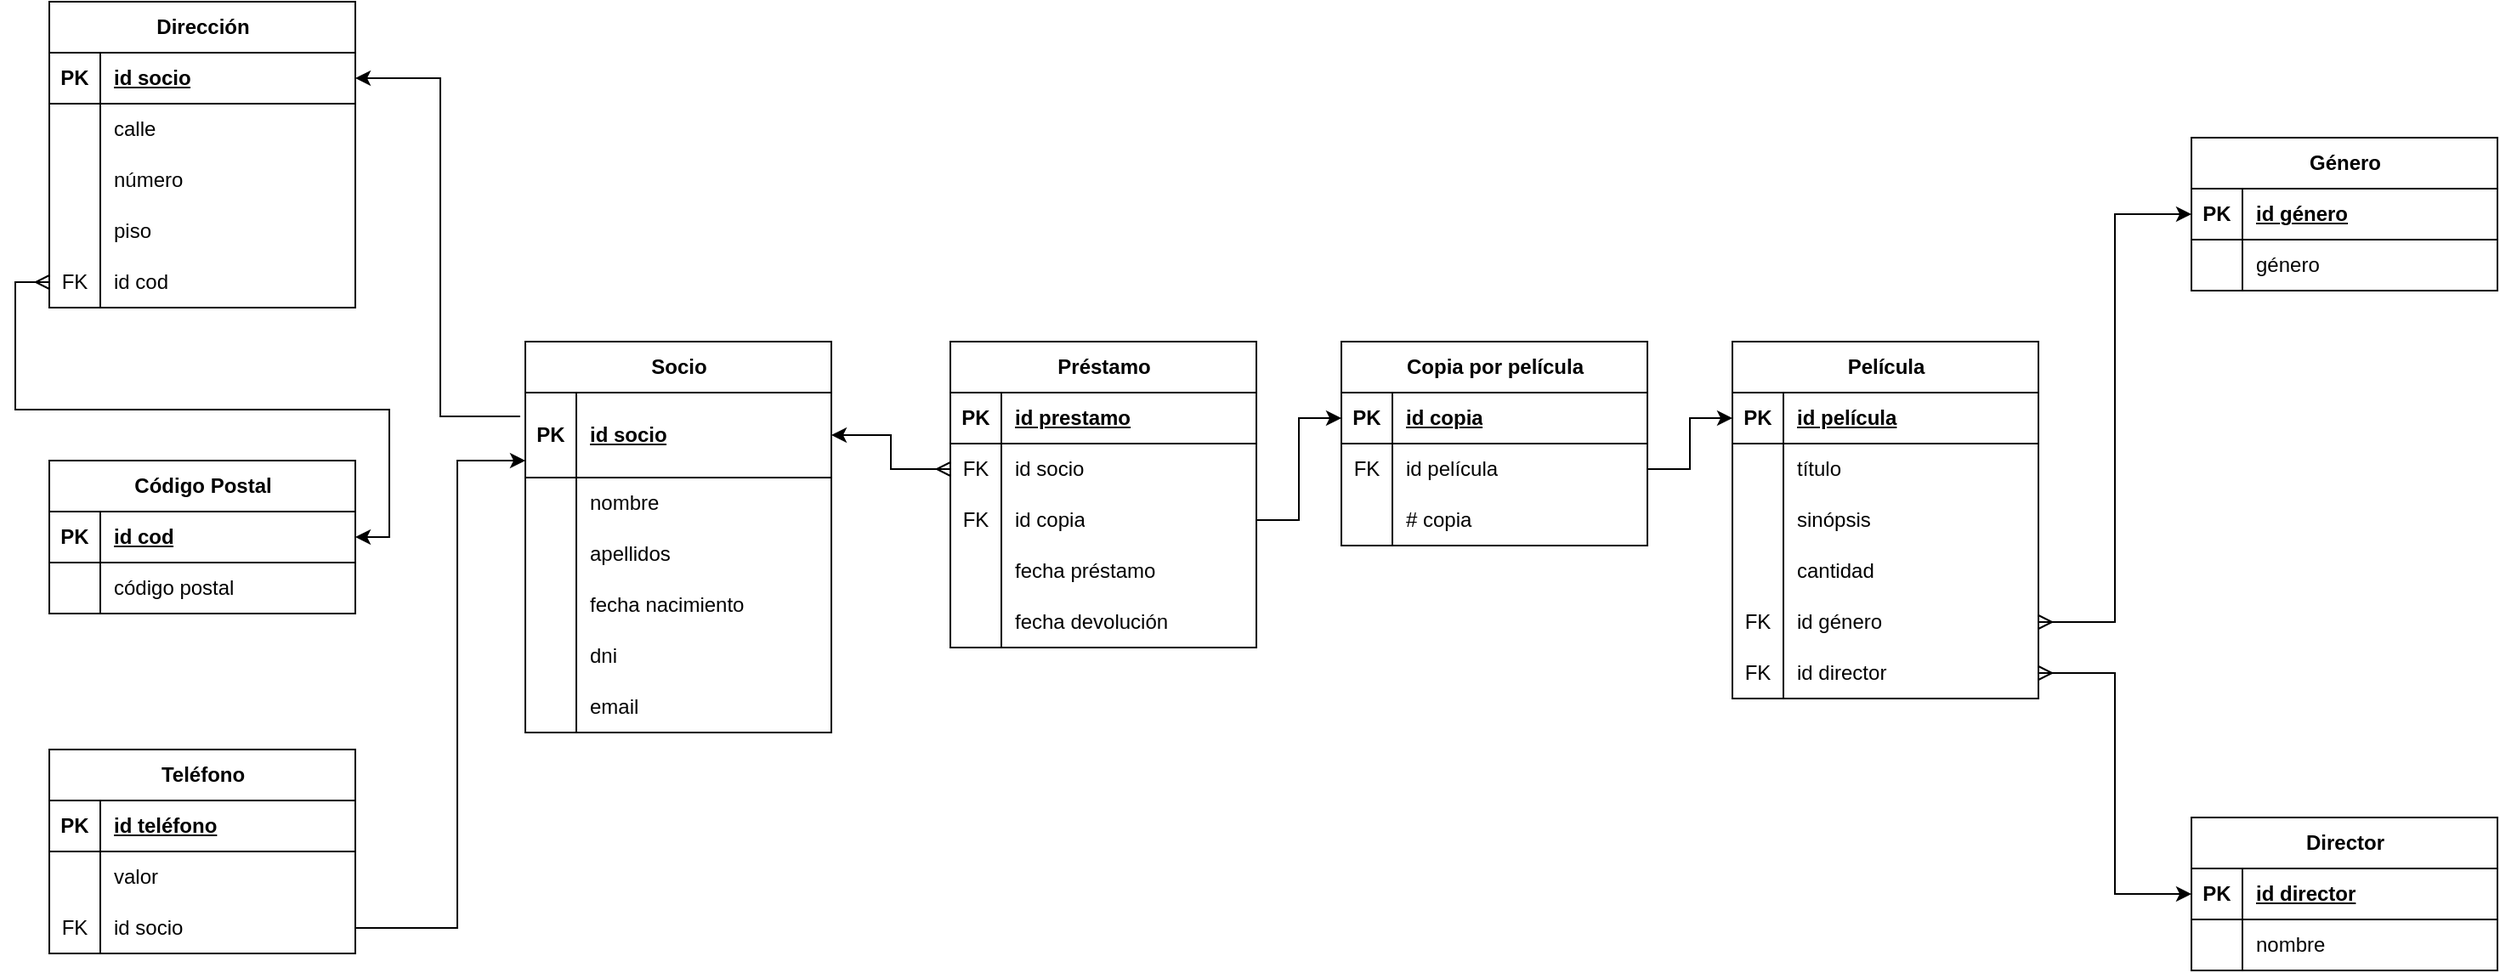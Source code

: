 <mxfile version="23.1.4" type="device">
  <diagram id="9Iu06_2xB6D2IyqNjuuq" name="Página-2">
    <mxGraphModel dx="2936" dy="633" grid="1" gridSize="10" guides="1" tooltips="1" connect="1" arrows="1" fold="1" page="1" pageScale="1" pageWidth="1169" pageHeight="827" math="0" shadow="0">
      <root>
        <mxCell id="0" />
        <mxCell id="1" parent="0" />
        <mxCell id="CZhiZzlU6aQzcJA0A2Jw-1" value="Socio" style="shape=table;startSize=30;container=1;collapsible=1;childLayout=tableLayout;fixedRows=1;rowLines=0;fontStyle=1;align=center;resizeLast=1;html=1;" vertex="1" parent="1">
          <mxGeometry y="280" width="180" height="230" as="geometry" />
        </mxCell>
        <mxCell id="CZhiZzlU6aQzcJA0A2Jw-2" value="" style="shape=tableRow;horizontal=0;startSize=0;swimlaneHead=0;swimlaneBody=0;fillColor=none;collapsible=0;dropTarget=0;points=[[0,0.5],[1,0.5]];portConstraint=eastwest;top=0;left=0;right=0;bottom=1;" vertex="1" parent="CZhiZzlU6aQzcJA0A2Jw-1">
          <mxGeometry y="30" width="180" height="50" as="geometry" />
        </mxCell>
        <mxCell id="CZhiZzlU6aQzcJA0A2Jw-3" value="PK" style="shape=partialRectangle;connectable=0;fillColor=none;top=0;left=0;bottom=0;right=0;fontStyle=1;overflow=hidden;whiteSpace=wrap;html=1;" vertex="1" parent="CZhiZzlU6aQzcJA0A2Jw-2">
          <mxGeometry width="30" height="50" as="geometry">
            <mxRectangle width="30" height="50" as="alternateBounds" />
          </mxGeometry>
        </mxCell>
        <mxCell id="CZhiZzlU6aQzcJA0A2Jw-4" value="&lt;div&gt;id socio&lt;/div&gt;" style="shape=partialRectangle;connectable=0;fillColor=none;top=0;left=0;bottom=0;right=0;align=left;spacingLeft=6;fontStyle=5;overflow=hidden;whiteSpace=wrap;html=1;" vertex="1" parent="CZhiZzlU6aQzcJA0A2Jw-2">
          <mxGeometry x="30" width="150" height="50" as="geometry">
            <mxRectangle width="150" height="50" as="alternateBounds" />
          </mxGeometry>
        </mxCell>
        <mxCell id="CZhiZzlU6aQzcJA0A2Jw-5" value="" style="shape=tableRow;horizontal=0;startSize=0;swimlaneHead=0;swimlaneBody=0;fillColor=none;collapsible=0;dropTarget=0;points=[[0,0.5],[1,0.5]];portConstraint=eastwest;top=0;left=0;right=0;bottom=0;" vertex="1" parent="CZhiZzlU6aQzcJA0A2Jw-1">
          <mxGeometry y="80" width="180" height="30" as="geometry" />
        </mxCell>
        <mxCell id="CZhiZzlU6aQzcJA0A2Jw-6" value="" style="shape=partialRectangle;connectable=0;fillColor=none;top=0;left=0;bottom=0;right=0;editable=1;overflow=hidden;whiteSpace=wrap;html=1;" vertex="1" parent="CZhiZzlU6aQzcJA0A2Jw-5">
          <mxGeometry width="30" height="30" as="geometry">
            <mxRectangle width="30" height="30" as="alternateBounds" />
          </mxGeometry>
        </mxCell>
        <mxCell id="CZhiZzlU6aQzcJA0A2Jw-7" value="&lt;div&gt;nombre&lt;/div&gt;" style="shape=partialRectangle;connectable=0;fillColor=none;top=0;left=0;bottom=0;right=0;align=left;spacingLeft=6;overflow=hidden;whiteSpace=wrap;html=1;" vertex="1" parent="CZhiZzlU6aQzcJA0A2Jw-5">
          <mxGeometry x="30" width="150" height="30" as="geometry">
            <mxRectangle width="150" height="30" as="alternateBounds" />
          </mxGeometry>
        </mxCell>
        <mxCell id="CZhiZzlU6aQzcJA0A2Jw-8" value="" style="shape=tableRow;horizontal=0;startSize=0;swimlaneHead=0;swimlaneBody=0;fillColor=none;collapsible=0;dropTarget=0;points=[[0,0.5],[1,0.5]];portConstraint=eastwest;top=0;left=0;right=0;bottom=0;" vertex="1" parent="CZhiZzlU6aQzcJA0A2Jw-1">
          <mxGeometry y="110" width="180" height="30" as="geometry" />
        </mxCell>
        <mxCell id="CZhiZzlU6aQzcJA0A2Jw-9" value="" style="shape=partialRectangle;connectable=0;fillColor=none;top=0;left=0;bottom=0;right=0;editable=1;overflow=hidden;whiteSpace=wrap;html=1;" vertex="1" parent="CZhiZzlU6aQzcJA0A2Jw-8">
          <mxGeometry width="30" height="30" as="geometry">
            <mxRectangle width="30" height="30" as="alternateBounds" />
          </mxGeometry>
        </mxCell>
        <mxCell id="CZhiZzlU6aQzcJA0A2Jw-10" value="apellidos" style="shape=partialRectangle;connectable=0;fillColor=none;top=0;left=0;bottom=0;right=0;align=left;spacingLeft=6;overflow=hidden;whiteSpace=wrap;html=1;" vertex="1" parent="CZhiZzlU6aQzcJA0A2Jw-8">
          <mxGeometry x="30" width="150" height="30" as="geometry">
            <mxRectangle width="150" height="30" as="alternateBounds" />
          </mxGeometry>
        </mxCell>
        <mxCell id="CZhiZzlU6aQzcJA0A2Jw-11" value="" style="shape=tableRow;horizontal=0;startSize=0;swimlaneHead=0;swimlaneBody=0;fillColor=none;collapsible=0;dropTarget=0;points=[[0,0.5],[1,0.5]];portConstraint=eastwest;top=0;left=0;right=0;bottom=0;" vertex="1" parent="CZhiZzlU6aQzcJA0A2Jw-1">
          <mxGeometry y="140" width="180" height="30" as="geometry" />
        </mxCell>
        <mxCell id="CZhiZzlU6aQzcJA0A2Jw-12" value="" style="shape=partialRectangle;connectable=0;fillColor=none;top=0;left=0;bottom=0;right=0;editable=1;overflow=hidden;whiteSpace=wrap;html=1;" vertex="1" parent="CZhiZzlU6aQzcJA0A2Jw-11">
          <mxGeometry width="30" height="30" as="geometry">
            <mxRectangle width="30" height="30" as="alternateBounds" />
          </mxGeometry>
        </mxCell>
        <mxCell id="CZhiZzlU6aQzcJA0A2Jw-13" value="fecha nacimiento" style="shape=partialRectangle;connectable=0;fillColor=none;top=0;left=0;bottom=0;right=0;align=left;spacingLeft=6;overflow=hidden;whiteSpace=wrap;html=1;" vertex="1" parent="CZhiZzlU6aQzcJA0A2Jw-11">
          <mxGeometry x="30" width="150" height="30" as="geometry">
            <mxRectangle width="150" height="30" as="alternateBounds" />
          </mxGeometry>
        </mxCell>
        <mxCell id="CZhiZzlU6aQzcJA0A2Jw-17" value="" style="shape=tableRow;horizontal=0;startSize=0;swimlaneHead=0;swimlaneBody=0;fillColor=none;collapsible=0;dropTarget=0;points=[[0,0.5],[1,0.5]];portConstraint=eastwest;top=0;left=0;right=0;bottom=0;" vertex="1" parent="CZhiZzlU6aQzcJA0A2Jw-1">
          <mxGeometry y="170" width="180" height="30" as="geometry" />
        </mxCell>
        <mxCell id="CZhiZzlU6aQzcJA0A2Jw-18" value="" style="shape=partialRectangle;connectable=0;fillColor=none;top=0;left=0;bottom=0;right=0;editable=1;overflow=hidden;whiteSpace=wrap;html=1;" vertex="1" parent="CZhiZzlU6aQzcJA0A2Jw-17">
          <mxGeometry width="30" height="30" as="geometry">
            <mxRectangle width="30" height="30" as="alternateBounds" />
          </mxGeometry>
        </mxCell>
        <mxCell id="CZhiZzlU6aQzcJA0A2Jw-19" value="dni" style="shape=partialRectangle;connectable=0;fillColor=none;top=0;left=0;bottom=0;right=0;align=left;spacingLeft=6;overflow=hidden;whiteSpace=wrap;html=1;" vertex="1" parent="CZhiZzlU6aQzcJA0A2Jw-17">
          <mxGeometry x="30" width="150" height="30" as="geometry">
            <mxRectangle width="150" height="30" as="alternateBounds" />
          </mxGeometry>
        </mxCell>
        <mxCell id="CZhiZzlU6aQzcJA0A2Jw-103" style="edgeStyle=orthogonalEdgeStyle;rounded=0;orthogonalLoop=1;jettySize=auto;html=1;exitX=1;exitY=0.5;exitDx=0;exitDy=0;" edge="1" parent="CZhiZzlU6aQzcJA0A2Jw-1" source="CZhiZzlU6aQzcJA0A2Jw-2" target="CZhiZzlU6aQzcJA0A2Jw-2">
          <mxGeometry relative="1" as="geometry" />
        </mxCell>
        <mxCell id="CZhiZzlU6aQzcJA0A2Jw-254" value="" style="shape=tableRow;horizontal=0;startSize=0;swimlaneHead=0;swimlaneBody=0;fillColor=none;collapsible=0;dropTarget=0;points=[[0,0.5],[1,0.5]];portConstraint=eastwest;top=0;left=0;right=0;bottom=0;" vertex="1" parent="CZhiZzlU6aQzcJA0A2Jw-1">
          <mxGeometry y="200" width="180" height="30" as="geometry" />
        </mxCell>
        <mxCell id="CZhiZzlU6aQzcJA0A2Jw-255" value="" style="shape=partialRectangle;connectable=0;fillColor=none;top=0;left=0;bottom=0;right=0;editable=1;overflow=hidden;whiteSpace=wrap;html=1;" vertex="1" parent="CZhiZzlU6aQzcJA0A2Jw-254">
          <mxGeometry width="30" height="30" as="geometry">
            <mxRectangle width="30" height="30" as="alternateBounds" />
          </mxGeometry>
        </mxCell>
        <mxCell id="CZhiZzlU6aQzcJA0A2Jw-256" value="email" style="shape=partialRectangle;connectable=0;fillColor=none;top=0;left=0;bottom=0;right=0;align=left;spacingLeft=6;overflow=hidden;whiteSpace=wrap;html=1;" vertex="1" parent="CZhiZzlU6aQzcJA0A2Jw-254">
          <mxGeometry x="30" width="150" height="30" as="geometry">
            <mxRectangle width="150" height="30" as="alternateBounds" />
          </mxGeometry>
        </mxCell>
        <mxCell id="CZhiZzlU6aQzcJA0A2Jw-23" value="Dirección" style="shape=table;startSize=30;container=1;collapsible=1;childLayout=tableLayout;fixedRows=1;rowLines=0;fontStyle=1;align=center;resizeLast=1;html=1;" vertex="1" parent="1">
          <mxGeometry x="-280" y="80" width="180" height="180" as="geometry" />
        </mxCell>
        <mxCell id="CZhiZzlU6aQzcJA0A2Jw-24" value="" style="shape=tableRow;horizontal=0;startSize=0;swimlaneHead=0;swimlaneBody=0;fillColor=none;collapsible=0;dropTarget=0;points=[[0,0.5],[1,0.5]];portConstraint=eastwest;top=0;left=0;right=0;bottom=1;" vertex="1" parent="CZhiZzlU6aQzcJA0A2Jw-23">
          <mxGeometry y="30" width="180" height="30" as="geometry" />
        </mxCell>
        <mxCell id="CZhiZzlU6aQzcJA0A2Jw-25" value="PK" style="shape=partialRectangle;connectable=0;fillColor=none;top=0;left=0;bottom=0;right=0;fontStyle=1;overflow=hidden;whiteSpace=wrap;html=1;" vertex="1" parent="CZhiZzlU6aQzcJA0A2Jw-24">
          <mxGeometry width="30" height="30" as="geometry">
            <mxRectangle width="30" height="30" as="alternateBounds" />
          </mxGeometry>
        </mxCell>
        <mxCell id="CZhiZzlU6aQzcJA0A2Jw-26" value="id socio" style="shape=partialRectangle;connectable=0;fillColor=none;top=0;left=0;bottom=0;right=0;align=left;spacingLeft=6;fontStyle=5;overflow=hidden;whiteSpace=wrap;html=1;" vertex="1" parent="CZhiZzlU6aQzcJA0A2Jw-24">
          <mxGeometry x="30" width="150" height="30" as="geometry">
            <mxRectangle width="150" height="30" as="alternateBounds" />
          </mxGeometry>
        </mxCell>
        <mxCell id="CZhiZzlU6aQzcJA0A2Jw-30" value="" style="shape=tableRow;horizontal=0;startSize=0;swimlaneHead=0;swimlaneBody=0;fillColor=none;collapsible=0;dropTarget=0;points=[[0,0.5],[1,0.5]];portConstraint=eastwest;top=0;left=0;right=0;bottom=0;" vertex="1" parent="CZhiZzlU6aQzcJA0A2Jw-23">
          <mxGeometry y="60" width="180" height="30" as="geometry" />
        </mxCell>
        <mxCell id="CZhiZzlU6aQzcJA0A2Jw-31" value="" style="shape=partialRectangle;connectable=0;fillColor=none;top=0;left=0;bottom=0;right=0;editable=1;overflow=hidden;whiteSpace=wrap;html=1;" vertex="1" parent="CZhiZzlU6aQzcJA0A2Jw-30">
          <mxGeometry width="30" height="30" as="geometry">
            <mxRectangle width="30" height="30" as="alternateBounds" />
          </mxGeometry>
        </mxCell>
        <mxCell id="CZhiZzlU6aQzcJA0A2Jw-32" value="calle" style="shape=partialRectangle;connectable=0;fillColor=none;top=0;left=0;bottom=0;right=0;align=left;spacingLeft=6;overflow=hidden;whiteSpace=wrap;html=1;" vertex="1" parent="CZhiZzlU6aQzcJA0A2Jw-30">
          <mxGeometry x="30" width="150" height="30" as="geometry">
            <mxRectangle width="150" height="30" as="alternateBounds" />
          </mxGeometry>
        </mxCell>
        <mxCell id="CZhiZzlU6aQzcJA0A2Jw-33" value="" style="shape=tableRow;horizontal=0;startSize=0;swimlaneHead=0;swimlaneBody=0;fillColor=none;collapsible=0;dropTarget=0;points=[[0,0.5],[1,0.5]];portConstraint=eastwest;top=0;left=0;right=0;bottom=0;" vertex="1" parent="CZhiZzlU6aQzcJA0A2Jw-23">
          <mxGeometry y="90" width="180" height="30" as="geometry" />
        </mxCell>
        <mxCell id="CZhiZzlU6aQzcJA0A2Jw-34" value="" style="shape=partialRectangle;connectable=0;fillColor=none;top=0;left=0;bottom=0;right=0;editable=1;overflow=hidden;whiteSpace=wrap;html=1;" vertex="1" parent="CZhiZzlU6aQzcJA0A2Jw-33">
          <mxGeometry width="30" height="30" as="geometry">
            <mxRectangle width="30" height="30" as="alternateBounds" />
          </mxGeometry>
        </mxCell>
        <mxCell id="CZhiZzlU6aQzcJA0A2Jw-35" value="número" style="shape=partialRectangle;connectable=0;fillColor=none;top=0;left=0;bottom=0;right=0;align=left;spacingLeft=6;overflow=hidden;whiteSpace=wrap;html=1;" vertex="1" parent="CZhiZzlU6aQzcJA0A2Jw-33">
          <mxGeometry x="30" width="150" height="30" as="geometry">
            <mxRectangle width="150" height="30" as="alternateBounds" />
          </mxGeometry>
        </mxCell>
        <mxCell id="CZhiZzlU6aQzcJA0A2Jw-49" value="" style="shape=tableRow;horizontal=0;startSize=0;swimlaneHead=0;swimlaneBody=0;fillColor=none;collapsible=0;dropTarget=0;points=[[0,0.5],[1,0.5]];portConstraint=eastwest;top=0;left=0;right=0;bottom=0;" vertex="1" parent="CZhiZzlU6aQzcJA0A2Jw-23">
          <mxGeometry y="120" width="180" height="30" as="geometry" />
        </mxCell>
        <mxCell id="CZhiZzlU6aQzcJA0A2Jw-50" value="" style="shape=partialRectangle;connectable=0;fillColor=none;top=0;left=0;bottom=0;right=0;editable=1;overflow=hidden;whiteSpace=wrap;html=1;" vertex="1" parent="CZhiZzlU6aQzcJA0A2Jw-49">
          <mxGeometry width="30" height="30" as="geometry">
            <mxRectangle width="30" height="30" as="alternateBounds" />
          </mxGeometry>
        </mxCell>
        <mxCell id="CZhiZzlU6aQzcJA0A2Jw-51" value="piso" style="shape=partialRectangle;connectable=0;fillColor=none;top=0;left=0;bottom=0;right=0;align=left;spacingLeft=6;overflow=hidden;whiteSpace=wrap;html=1;" vertex="1" parent="CZhiZzlU6aQzcJA0A2Jw-49">
          <mxGeometry x="30" width="150" height="30" as="geometry">
            <mxRectangle width="150" height="30" as="alternateBounds" />
          </mxGeometry>
        </mxCell>
        <mxCell id="CZhiZzlU6aQzcJA0A2Jw-204" value="" style="shape=tableRow;horizontal=0;startSize=0;swimlaneHead=0;swimlaneBody=0;fillColor=none;collapsible=0;dropTarget=0;points=[[0,0.5],[1,0.5]];portConstraint=eastwest;top=0;left=0;right=0;bottom=0;" vertex="1" parent="CZhiZzlU6aQzcJA0A2Jw-23">
          <mxGeometry y="150" width="180" height="30" as="geometry" />
        </mxCell>
        <mxCell id="CZhiZzlU6aQzcJA0A2Jw-205" value="FK" style="shape=partialRectangle;connectable=0;fillColor=none;top=0;left=0;bottom=0;right=0;editable=1;overflow=hidden;whiteSpace=wrap;html=1;" vertex="1" parent="CZhiZzlU6aQzcJA0A2Jw-204">
          <mxGeometry width="30" height="30" as="geometry">
            <mxRectangle width="30" height="30" as="alternateBounds" />
          </mxGeometry>
        </mxCell>
        <mxCell id="CZhiZzlU6aQzcJA0A2Jw-206" value="id cod" style="shape=partialRectangle;connectable=0;fillColor=none;top=0;left=0;bottom=0;right=0;align=left;spacingLeft=6;overflow=hidden;whiteSpace=wrap;html=1;" vertex="1" parent="CZhiZzlU6aQzcJA0A2Jw-204">
          <mxGeometry x="30" width="150" height="30" as="geometry">
            <mxRectangle width="150" height="30" as="alternateBounds" />
          </mxGeometry>
        </mxCell>
        <mxCell id="CZhiZzlU6aQzcJA0A2Jw-52" value="Copia por película" style="shape=table;startSize=30;container=1;collapsible=1;childLayout=tableLayout;fixedRows=1;rowLines=0;fontStyle=1;align=center;resizeLast=1;html=1;" vertex="1" parent="1">
          <mxGeometry x="480" y="280" width="180" height="120" as="geometry" />
        </mxCell>
        <mxCell id="CZhiZzlU6aQzcJA0A2Jw-53" value="" style="shape=tableRow;horizontal=0;startSize=0;swimlaneHead=0;swimlaneBody=0;fillColor=none;collapsible=0;dropTarget=0;points=[[0,0.5],[1,0.5]];portConstraint=eastwest;top=0;left=0;right=0;bottom=1;" vertex="1" parent="CZhiZzlU6aQzcJA0A2Jw-52">
          <mxGeometry y="30" width="180" height="30" as="geometry" />
        </mxCell>
        <mxCell id="CZhiZzlU6aQzcJA0A2Jw-54" value="PK" style="shape=partialRectangle;connectable=0;fillColor=none;top=0;left=0;bottom=0;right=0;fontStyle=1;overflow=hidden;whiteSpace=wrap;html=1;" vertex="1" parent="CZhiZzlU6aQzcJA0A2Jw-53">
          <mxGeometry width="30" height="30" as="geometry">
            <mxRectangle width="30" height="30" as="alternateBounds" />
          </mxGeometry>
        </mxCell>
        <mxCell id="CZhiZzlU6aQzcJA0A2Jw-55" value="id copia" style="shape=partialRectangle;connectable=0;fillColor=none;top=0;left=0;bottom=0;right=0;align=left;spacingLeft=6;fontStyle=5;overflow=hidden;whiteSpace=wrap;html=1;" vertex="1" parent="CZhiZzlU6aQzcJA0A2Jw-53">
          <mxGeometry x="30" width="150" height="30" as="geometry">
            <mxRectangle width="150" height="30" as="alternateBounds" />
          </mxGeometry>
        </mxCell>
        <mxCell id="CZhiZzlU6aQzcJA0A2Jw-56" value="" style="shape=tableRow;horizontal=0;startSize=0;swimlaneHead=0;swimlaneBody=0;fillColor=none;collapsible=0;dropTarget=0;points=[[0,0.5],[1,0.5]];portConstraint=eastwest;top=0;left=0;right=0;bottom=0;" vertex="1" parent="CZhiZzlU6aQzcJA0A2Jw-52">
          <mxGeometry y="60" width="180" height="30" as="geometry" />
        </mxCell>
        <mxCell id="CZhiZzlU6aQzcJA0A2Jw-57" value="FK" style="shape=partialRectangle;connectable=0;fillColor=none;top=0;left=0;bottom=0;right=0;editable=1;overflow=hidden;whiteSpace=wrap;html=1;" vertex="1" parent="CZhiZzlU6aQzcJA0A2Jw-56">
          <mxGeometry width="30" height="30" as="geometry">
            <mxRectangle width="30" height="30" as="alternateBounds" />
          </mxGeometry>
        </mxCell>
        <mxCell id="CZhiZzlU6aQzcJA0A2Jw-58" value="id película" style="shape=partialRectangle;connectable=0;fillColor=none;top=0;left=0;bottom=0;right=0;align=left;spacingLeft=6;overflow=hidden;whiteSpace=wrap;html=1;" vertex="1" parent="CZhiZzlU6aQzcJA0A2Jw-56">
          <mxGeometry x="30" width="150" height="30" as="geometry">
            <mxRectangle width="150" height="30" as="alternateBounds" />
          </mxGeometry>
        </mxCell>
        <mxCell id="CZhiZzlU6aQzcJA0A2Jw-172" value="" style="shape=tableRow;horizontal=0;startSize=0;swimlaneHead=0;swimlaneBody=0;fillColor=none;collapsible=0;dropTarget=0;points=[[0,0.5],[1,0.5]];portConstraint=eastwest;top=0;left=0;right=0;bottom=0;" vertex="1" parent="CZhiZzlU6aQzcJA0A2Jw-52">
          <mxGeometry y="90" width="180" height="30" as="geometry" />
        </mxCell>
        <mxCell id="CZhiZzlU6aQzcJA0A2Jw-173" value="" style="shape=partialRectangle;connectable=0;fillColor=none;top=0;left=0;bottom=0;right=0;editable=1;overflow=hidden;whiteSpace=wrap;html=1;" vertex="1" parent="CZhiZzlU6aQzcJA0A2Jw-172">
          <mxGeometry width="30" height="30" as="geometry">
            <mxRectangle width="30" height="30" as="alternateBounds" />
          </mxGeometry>
        </mxCell>
        <mxCell id="CZhiZzlU6aQzcJA0A2Jw-174" value="# copia" style="shape=partialRectangle;connectable=0;fillColor=none;top=0;left=0;bottom=0;right=0;align=left;spacingLeft=6;overflow=hidden;whiteSpace=wrap;html=1;" vertex="1" parent="CZhiZzlU6aQzcJA0A2Jw-172">
          <mxGeometry x="30" width="150" height="30" as="geometry">
            <mxRectangle width="150" height="30" as="alternateBounds" />
          </mxGeometry>
        </mxCell>
        <mxCell id="CZhiZzlU6aQzcJA0A2Jw-87" value="Préstamo" style="shape=table;startSize=30;container=1;collapsible=1;childLayout=tableLayout;fixedRows=1;rowLines=0;fontStyle=1;align=center;resizeLast=1;html=1;" vertex="1" parent="1">
          <mxGeometry x="250" y="280" width="180" height="180" as="geometry" />
        </mxCell>
        <mxCell id="CZhiZzlU6aQzcJA0A2Jw-88" value="" style="shape=tableRow;horizontal=0;startSize=0;swimlaneHead=0;swimlaneBody=0;fillColor=none;collapsible=0;dropTarget=0;points=[[0,0.5],[1,0.5]];portConstraint=eastwest;top=0;left=0;right=0;bottom=1;" vertex="1" parent="CZhiZzlU6aQzcJA0A2Jw-87">
          <mxGeometry y="30" width="180" height="30" as="geometry" />
        </mxCell>
        <mxCell id="CZhiZzlU6aQzcJA0A2Jw-89" value="PK" style="shape=partialRectangle;connectable=0;fillColor=none;top=0;left=0;bottom=0;right=0;fontStyle=1;overflow=hidden;whiteSpace=wrap;html=1;" vertex="1" parent="CZhiZzlU6aQzcJA0A2Jw-88">
          <mxGeometry width="30" height="30" as="geometry">
            <mxRectangle width="30" height="30" as="alternateBounds" />
          </mxGeometry>
        </mxCell>
        <mxCell id="CZhiZzlU6aQzcJA0A2Jw-90" value="id prestamo" style="shape=partialRectangle;connectable=0;fillColor=none;top=0;left=0;bottom=0;right=0;align=left;spacingLeft=6;fontStyle=5;overflow=hidden;whiteSpace=wrap;html=1;" vertex="1" parent="CZhiZzlU6aQzcJA0A2Jw-88">
          <mxGeometry x="30" width="150" height="30" as="geometry">
            <mxRectangle width="150" height="30" as="alternateBounds" />
          </mxGeometry>
        </mxCell>
        <mxCell id="CZhiZzlU6aQzcJA0A2Jw-91" value="" style="shape=tableRow;horizontal=0;startSize=0;swimlaneHead=0;swimlaneBody=0;fillColor=none;collapsible=0;dropTarget=0;points=[[0,0.5],[1,0.5]];portConstraint=eastwest;top=0;left=0;right=0;bottom=0;" vertex="1" parent="CZhiZzlU6aQzcJA0A2Jw-87">
          <mxGeometry y="60" width="180" height="30" as="geometry" />
        </mxCell>
        <mxCell id="CZhiZzlU6aQzcJA0A2Jw-92" value="FK" style="shape=partialRectangle;connectable=0;fillColor=none;top=0;left=0;bottom=0;right=0;editable=1;overflow=hidden;whiteSpace=wrap;html=1;" vertex="1" parent="CZhiZzlU6aQzcJA0A2Jw-91">
          <mxGeometry width="30" height="30" as="geometry">
            <mxRectangle width="30" height="30" as="alternateBounds" />
          </mxGeometry>
        </mxCell>
        <mxCell id="CZhiZzlU6aQzcJA0A2Jw-93" value="id socio" style="shape=partialRectangle;connectable=0;fillColor=none;top=0;left=0;bottom=0;right=0;align=left;spacingLeft=6;overflow=hidden;whiteSpace=wrap;html=1;" vertex="1" parent="CZhiZzlU6aQzcJA0A2Jw-91">
          <mxGeometry x="30" width="150" height="30" as="geometry">
            <mxRectangle width="150" height="30" as="alternateBounds" />
          </mxGeometry>
        </mxCell>
        <mxCell id="CZhiZzlU6aQzcJA0A2Jw-94" value="" style="shape=tableRow;horizontal=0;startSize=0;swimlaneHead=0;swimlaneBody=0;fillColor=none;collapsible=0;dropTarget=0;points=[[0,0.5],[1,0.5]];portConstraint=eastwest;top=0;left=0;right=0;bottom=0;" vertex="1" parent="CZhiZzlU6aQzcJA0A2Jw-87">
          <mxGeometry y="90" width="180" height="30" as="geometry" />
        </mxCell>
        <mxCell id="CZhiZzlU6aQzcJA0A2Jw-95" value="FK" style="shape=partialRectangle;connectable=0;fillColor=none;top=0;left=0;bottom=0;right=0;editable=1;overflow=hidden;whiteSpace=wrap;html=1;" vertex="1" parent="CZhiZzlU6aQzcJA0A2Jw-94">
          <mxGeometry width="30" height="30" as="geometry">
            <mxRectangle width="30" height="30" as="alternateBounds" />
          </mxGeometry>
        </mxCell>
        <mxCell id="CZhiZzlU6aQzcJA0A2Jw-96" value="id copia" style="shape=partialRectangle;connectable=0;fillColor=none;top=0;left=0;bottom=0;right=0;align=left;spacingLeft=6;overflow=hidden;whiteSpace=wrap;html=1;" vertex="1" parent="CZhiZzlU6aQzcJA0A2Jw-94">
          <mxGeometry x="30" width="150" height="30" as="geometry">
            <mxRectangle width="150" height="30" as="alternateBounds" />
          </mxGeometry>
        </mxCell>
        <mxCell id="CZhiZzlU6aQzcJA0A2Jw-97" value="" style="shape=tableRow;horizontal=0;startSize=0;swimlaneHead=0;swimlaneBody=0;fillColor=none;collapsible=0;dropTarget=0;points=[[0,0.5],[1,0.5]];portConstraint=eastwest;top=0;left=0;right=0;bottom=0;" vertex="1" parent="CZhiZzlU6aQzcJA0A2Jw-87">
          <mxGeometry y="120" width="180" height="30" as="geometry" />
        </mxCell>
        <mxCell id="CZhiZzlU6aQzcJA0A2Jw-98" value="" style="shape=partialRectangle;connectable=0;fillColor=none;top=0;left=0;bottom=0;right=0;editable=1;overflow=hidden;whiteSpace=wrap;html=1;" vertex="1" parent="CZhiZzlU6aQzcJA0A2Jw-97">
          <mxGeometry width="30" height="30" as="geometry">
            <mxRectangle width="30" height="30" as="alternateBounds" />
          </mxGeometry>
        </mxCell>
        <mxCell id="CZhiZzlU6aQzcJA0A2Jw-99" value="fecha préstamo" style="shape=partialRectangle;connectable=0;fillColor=none;top=0;left=0;bottom=0;right=0;align=left;spacingLeft=6;overflow=hidden;whiteSpace=wrap;html=1;" vertex="1" parent="CZhiZzlU6aQzcJA0A2Jw-97">
          <mxGeometry x="30" width="150" height="30" as="geometry">
            <mxRectangle width="150" height="30" as="alternateBounds" />
          </mxGeometry>
        </mxCell>
        <mxCell id="CZhiZzlU6aQzcJA0A2Jw-100" value="" style="shape=tableRow;horizontal=0;startSize=0;swimlaneHead=0;swimlaneBody=0;fillColor=none;collapsible=0;dropTarget=0;points=[[0,0.5],[1,0.5]];portConstraint=eastwest;top=0;left=0;right=0;bottom=0;" vertex="1" parent="CZhiZzlU6aQzcJA0A2Jw-87">
          <mxGeometry y="150" width="180" height="30" as="geometry" />
        </mxCell>
        <mxCell id="CZhiZzlU6aQzcJA0A2Jw-101" value="" style="shape=partialRectangle;connectable=0;fillColor=none;top=0;left=0;bottom=0;right=0;editable=1;overflow=hidden;whiteSpace=wrap;html=1;" vertex="1" parent="CZhiZzlU6aQzcJA0A2Jw-100">
          <mxGeometry width="30" height="30" as="geometry">
            <mxRectangle width="30" height="30" as="alternateBounds" />
          </mxGeometry>
        </mxCell>
        <mxCell id="CZhiZzlU6aQzcJA0A2Jw-102" value="fecha devolución" style="shape=partialRectangle;connectable=0;fillColor=none;top=0;left=0;bottom=0;right=0;align=left;spacingLeft=6;overflow=hidden;whiteSpace=wrap;html=1;" vertex="1" parent="CZhiZzlU6aQzcJA0A2Jw-100">
          <mxGeometry x="30" width="150" height="30" as="geometry">
            <mxRectangle width="150" height="30" as="alternateBounds" />
          </mxGeometry>
        </mxCell>
        <mxCell id="CZhiZzlU6aQzcJA0A2Jw-127" value="Película" style="shape=table;startSize=30;container=1;collapsible=1;childLayout=tableLayout;fixedRows=1;rowLines=0;fontStyle=1;align=center;resizeLast=1;html=1;" vertex="1" parent="1">
          <mxGeometry x="710" y="280" width="180" height="210" as="geometry" />
        </mxCell>
        <mxCell id="CZhiZzlU6aQzcJA0A2Jw-128" value="" style="shape=tableRow;horizontal=0;startSize=0;swimlaneHead=0;swimlaneBody=0;fillColor=none;collapsible=0;dropTarget=0;points=[[0,0.5],[1,0.5]];portConstraint=eastwest;top=0;left=0;right=0;bottom=1;" vertex="1" parent="CZhiZzlU6aQzcJA0A2Jw-127">
          <mxGeometry y="30" width="180" height="30" as="geometry" />
        </mxCell>
        <mxCell id="CZhiZzlU6aQzcJA0A2Jw-129" value="PK" style="shape=partialRectangle;connectable=0;fillColor=none;top=0;left=0;bottom=0;right=0;fontStyle=1;overflow=hidden;whiteSpace=wrap;html=1;" vertex="1" parent="CZhiZzlU6aQzcJA0A2Jw-128">
          <mxGeometry width="30" height="30" as="geometry">
            <mxRectangle width="30" height="30" as="alternateBounds" />
          </mxGeometry>
        </mxCell>
        <mxCell id="CZhiZzlU6aQzcJA0A2Jw-130" value="id película" style="shape=partialRectangle;connectable=0;fillColor=none;top=0;left=0;bottom=0;right=0;align=left;spacingLeft=6;fontStyle=5;overflow=hidden;whiteSpace=wrap;html=1;" vertex="1" parent="CZhiZzlU6aQzcJA0A2Jw-128">
          <mxGeometry x="30" width="150" height="30" as="geometry">
            <mxRectangle width="150" height="30" as="alternateBounds" />
          </mxGeometry>
        </mxCell>
        <mxCell id="CZhiZzlU6aQzcJA0A2Jw-131" value="" style="shape=tableRow;horizontal=0;startSize=0;swimlaneHead=0;swimlaneBody=0;fillColor=none;collapsible=0;dropTarget=0;points=[[0,0.5],[1,0.5]];portConstraint=eastwest;top=0;left=0;right=0;bottom=0;" vertex="1" parent="CZhiZzlU6aQzcJA0A2Jw-127">
          <mxGeometry y="60" width="180" height="30" as="geometry" />
        </mxCell>
        <mxCell id="CZhiZzlU6aQzcJA0A2Jw-132" value="" style="shape=partialRectangle;connectable=0;fillColor=none;top=0;left=0;bottom=0;right=0;editable=1;overflow=hidden;whiteSpace=wrap;html=1;" vertex="1" parent="CZhiZzlU6aQzcJA0A2Jw-131">
          <mxGeometry width="30" height="30" as="geometry">
            <mxRectangle width="30" height="30" as="alternateBounds" />
          </mxGeometry>
        </mxCell>
        <mxCell id="CZhiZzlU6aQzcJA0A2Jw-133" value="título" style="shape=partialRectangle;connectable=0;fillColor=none;top=0;left=0;bottom=0;right=0;align=left;spacingLeft=6;overflow=hidden;whiteSpace=wrap;html=1;" vertex="1" parent="CZhiZzlU6aQzcJA0A2Jw-131">
          <mxGeometry x="30" width="150" height="30" as="geometry">
            <mxRectangle width="150" height="30" as="alternateBounds" />
          </mxGeometry>
        </mxCell>
        <mxCell id="CZhiZzlU6aQzcJA0A2Jw-137" value="" style="shape=tableRow;horizontal=0;startSize=0;swimlaneHead=0;swimlaneBody=0;fillColor=none;collapsible=0;dropTarget=0;points=[[0,0.5],[1,0.5]];portConstraint=eastwest;top=0;left=0;right=0;bottom=0;" vertex="1" parent="CZhiZzlU6aQzcJA0A2Jw-127">
          <mxGeometry y="90" width="180" height="30" as="geometry" />
        </mxCell>
        <mxCell id="CZhiZzlU6aQzcJA0A2Jw-138" value="" style="shape=partialRectangle;connectable=0;fillColor=none;top=0;left=0;bottom=0;right=0;editable=1;overflow=hidden;whiteSpace=wrap;html=1;" vertex="1" parent="CZhiZzlU6aQzcJA0A2Jw-137">
          <mxGeometry width="30" height="30" as="geometry">
            <mxRectangle width="30" height="30" as="alternateBounds" />
          </mxGeometry>
        </mxCell>
        <mxCell id="CZhiZzlU6aQzcJA0A2Jw-139" value="sinópsis" style="shape=partialRectangle;connectable=0;fillColor=none;top=0;left=0;bottom=0;right=0;align=left;spacingLeft=6;overflow=hidden;whiteSpace=wrap;html=1;" vertex="1" parent="CZhiZzlU6aQzcJA0A2Jw-137">
          <mxGeometry x="30" width="150" height="30" as="geometry">
            <mxRectangle width="150" height="30" as="alternateBounds" />
          </mxGeometry>
        </mxCell>
        <mxCell id="CZhiZzlU6aQzcJA0A2Jw-143" value="" style="shape=tableRow;horizontal=0;startSize=0;swimlaneHead=0;swimlaneBody=0;fillColor=none;collapsible=0;dropTarget=0;points=[[0,0.5],[1,0.5]];portConstraint=eastwest;top=0;left=0;right=0;bottom=0;" vertex="1" parent="CZhiZzlU6aQzcJA0A2Jw-127">
          <mxGeometry y="120" width="180" height="30" as="geometry" />
        </mxCell>
        <mxCell id="CZhiZzlU6aQzcJA0A2Jw-144" value="" style="shape=partialRectangle;connectable=0;fillColor=none;top=0;left=0;bottom=0;right=0;editable=1;overflow=hidden;whiteSpace=wrap;html=1;" vertex="1" parent="CZhiZzlU6aQzcJA0A2Jw-143">
          <mxGeometry width="30" height="30" as="geometry">
            <mxRectangle width="30" height="30" as="alternateBounds" />
          </mxGeometry>
        </mxCell>
        <mxCell id="CZhiZzlU6aQzcJA0A2Jw-145" value="cantidad" style="shape=partialRectangle;connectable=0;fillColor=none;top=0;left=0;bottom=0;right=0;align=left;spacingLeft=6;overflow=hidden;whiteSpace=wrap;html=1;" vertex="1" parent="CZhiZzlU6aQzcJA0A2Jw-143">
          <mxGeometry x="30" width="150" height="30" as="geometry">
            <mxRectangle width="150" height="30" as="alternateBounds" />
          </mxGeometry>
        </mxCell>
        <mxCell id="CZhiZzlU6aQzcJA0A2Jw-221" value="" style="shape=tableRow;horizontal=0;startSize=0;swimlaneHead=0;swimlaneBody=0;fillColor=none;collapsible=0;dropTarget=0;points=[[0,0.5],[1,0.5]];portConstraint=eastwest;top=0;left=0;right=0;bottom=0;" vertex="1" parent="CZhiZzlU6aQzcJA0A2Jw-127">
          <mxGeometry y="150" width="180" height="30" as="geometry" />
        </mxCell>
        <mxCell id="CZhiZzlU6aQzcJA0A2Jw-222" value="FK" style="shape=partialRectangle;connectable=0;fillColor=none;top=0;left=0;bottom=0;right=0;editable=1;overflow=hidden;whiteSpace=wrap;html=1;" vertex="1" parent="CZhiZzlU6aQzcJA0A2Jw-221">
          <mxGeometry width="30" height="30" as="geometry">
            <mxRectangle width="30" height="30" as="alternateBounds" />
          </mxGeometry>
        </mxCell>
        <mxCell id="CZhiZzlU6aQzcJA0A2Jw-223" value="id género" style="shape=partialRectangle;connectable=0;fillColor=none;top=0;left=0;bottom=0;right=0;align=left;spacingLeft=6;overflow=hidden;whiteSpace=wrap;html=1;" vertex="1" parent="CZhiZzlU6aQzcJA0A2Jw-221">
          <mxGeometry x="30" width="150" height="30" as="geometry">
            <mxRectangle width="150" height="30" as="alternateBounds" />
          </mxGeometry>
        </mxCell>
        <mxCell id="CZhiZzlU6aQzcJA0A2Jw-225" value="" style="shape=tableRow;horizontal=0;startSize=0;swimlaneHead=0;swimlaneBody=0;fillColor=none;collapsible=0;dropTarget=0;points=[[0,0.5],[1,0.5]];portConstraint=eastwest;top=0;left=0;right=0;bottom=0;" vertex="1" parent="CZhiZzlU6aQzcJA0A2Jw-127">
          <mxGeometry y="180" width="180" height="30" as="geometry" />
        </mxCell>
        <mxCell id="CZhiZzlU6aQzcJA0A2Jw-226" value="FK" style="shape=partialRectangle;connectable=0;fillColor=none;top=0;left=0;bottom=0;right=0;editable=1;overflow=hidden;whiteSpace=wrap;html=1;" vertex="1" parent="CZhiZzlU6aQzcJA0A2Jw-225">
          <mxGeometry width="30" height="30" as="geometry">
            <mxRectangle width="30" height="30" as="alternateBounds" />
          </mxGeometry>
        </mxCell>
        <mxCell id="CZhiZzlU6aQzcJA0A2Jw-227" value="id director" style="shape=partialRectangle;connectable=0;fillColor=none;top=0;left=0;bottom=0;right=0;align=left;spacingLeft=6;overflow=hidden;whiteSpace=wrap;html=1;" vertex="1" parent="CZhiZzlU6aQzcJA0A2Jw-225">
          <mxGeometry x="30" width="150" height="30" as="geometry">
            <mxRectangle width="150" height="30" as="alternateBounds" />
          </mxGeometry>
        </mxCell>
        <mxCell id="CZhiZzlU6aQzcJA0A2Jw-146" value="Género" style="shape=table;startSize=30;container=1;collapsible=1;childLayout=tableLayout;fixedRows=1;rowLines=0;fontStyle=1;align=center;resizeLast=1;html=1;" vertex="1" parent="1">
          <mxGeometry x="980" y="160" width="180" height="90" as="geometry" />
        </mxCell>
        <mxCell id="CZhiZzlU6aQzcJA0A2Jw-147" value="" style="shape=tableRow;horizontal=0;startSize=0;swimlaneHead=0;swimlaneBody=0;fillColor=none;collapsible=0;dropTarget=0;points=[[0,0.5],[1,0.5]];portConstraint=eastwest;top=0;left=0;right=0;bottom=1;" vertex="1" parent="CZhiZzlU6aQzcJA0A2Jw-146">
          <mxGeometry y="30" width="180" height="30" as="geometry" />
        </mxCell>
        <mxCell id="CZhiZzlU6aQzcJA0A2Jw-148" value="PK" style="shape=partialRectangle;connectable=0;fillColor=none;top=0;left=0;bottom=0;right=0;fontStyle=1;overflow=hidden;whiteSpace=wrap;html=1;" vertex="1" parent="CZhiZzlU6aQzcJA0A2Jw-147">
          <mxGeometry width="30" height="30" as="geometry">
            <mxRectangle width="30" height="30" as="alternateBounds" />
          </mxGeometry>
        </mxCell>
        <mxCell id="CZhiZzlU6aQzcJA0A2Jw-149" value="id género" style="shape=partialRectangle;connectable=0;fillColor=none;top=0;left=0;bottom=0;right=0;align=left;spacingLeft=6;fontStyle=5;overflow=hidden;whiteSpace=wrap;html=1;" vertex="1" parent="CZhiZzlU6aQzcJA0A2Jw-147">
          <mxGeometry x="30" width="150" height="30" as="geometry">
            <mxRectangle width="150" height="30" as="alternateBounds" />
          </mxGeometry>
        </mxCell>
        <mxCell id="CZhiZzlU6aQzcJA0A2Jw-150" value="" style="shape=tableRow;horizontal=0;startSize=0;swimlaneHead=0;swimlaneBody=0;fillColor=none;collapsible=0;dropTarget=0;points=[[0,0.5],[1,0.5]];portConstraint=eastwest;top=0;left=0;right=0;bottom=0;" vertex="1" parent="CZhiZzlU6aQzcJA0A2Jw-146">
          <mxGeometry y="60" width="180" height="30" as="geometry" />
        </mxCell>
        <mxCell id="CZhiZzlU6aQzcJA0A2Jw-151" value="" style="shape=partialRectangle;connectable=0;fillColor=none;top=0;left=0;bottom=0;right=0;editable=1;overflow=hidden;whiteSpace=wrap;html=1;" vertex="1" parent="CZhiZzlU6aQzcJA0A2Jw-150">
          <mxGeometry width="30" height="30" as="geometry">
            <mxRectangle width="30" height="30" as="alternateBounds" />
          </mxGeometry>
        </mxCell>
        <mxCell id="CZhiZzlU6aQzcJA0A2Jw-152" value="género" style="shape=partialRectangle;connectable=0;fillColor=none;top=0;left=0;bottom=0;right=0;align=left;spacingLeft=6;overflow=hidden;whiteSpace=wrap;html=1;" vertex="1" parent="CZhiZzlU6aQzcJA0A2Jw-150">
          <mxGeometry x="30" width="150" height="30" as="geometry">
            <mxRectangle width="150" height="30" as="alternateBounds" />
          </mxGeometry>
        </mxCell>
        <mxCell id="CZhiZzlU6aQzcJA0A2Jw-184" value="Director" style="shape=table;startSize=30;container=1;collapsible=1;childLayout=tableLayout;fixedRows=1;rowLines=0;fontStyle=1;align=center;resizeLast=1;html=1;" vertex="1" parent="1">
          <mxGeometry x="980" y="560" width="180" height="90" as="geometry" />
        </mxCell>
        <mxCell id="CZhiZzlU6aQzcJA0A2Jw-185" value="" style="shape=tableRow;horizontal=0;startSize=0;swimlaneHead=0;swimlaneBody=0;fillColor=none;collapsible=0;dropTarget=0;points=[[0,0.5],[1,0.5]];portConstraint=eastwest;top=0;left=0;right=0;bottom=1;" vertex="1" parent="CZhiZzlU6aQzcJA0A2Jw-184">
          <mxGeometry y="30" width="180" height="30" as="geometry" />
        </mxCell>
        <mxCell id="CZhiZzlU6aQzcJA0A2Jw-186" value="PK" style="shape=partialRectangle;connectable=0;fillColor=none;top=0;left=0;bottom=0;right=0;fontStyle=1;overflow=hidden;whiteSpace=wrap;html=1;" vertex="1" parent="CZhiZzlU6aQzcJA0A2Jw-185">
          <mxGeometry width="30" height="30" as="geometry">
            <mxRectangle width="30" height="30" as="alternateBounds" />
          </mxGeometry>
        </mxCell>
        <mxCell id="CZhiZzlU6aQzcJA0A2Jw-187" value="id director" style="shape=partialRectangle;connectable=0;fillColor=none;top=0;left=0;bottom=0;right=0;align=left;spacingLeft=6;fontStyle=5;overflow=hidden;whiteSpace=wrap;html=1;" vertex="1" parent="CZhiZzlU6aQzcJA0A2Jw-185">
          <mxGeometry x="30" width="150" height="30" as="geometry">
            <mxRectangle width="150" height="30" as="alternateBounds" />
          </mxGeometry>
        </mxCell>
        <mxCell id="CZhiZzlU6aQzcJA0A2Jw-188" value="" style="shape=tableRow;horizontal=0;startSize=0;swimlaneHead=0;swimlaneBody=0;fillColor=none;collapsible=0;dropTarget=0;points=[[0,0.5],[1,0.5]];portConstraint=eastwest;top=0;left=0;right=0;bottom=0;" vertex="1" parent="CZhiZzlU6aQzcJA0A2Jw-184">
          <mxGeometry y="60" width="180" height="30" as="geometry" />
        </mxCell>
        <mxCell id="CZhiZzlU6aQzcJA0A2Jw-189" value="" style="shape=partialRectangle;connectable=0;fillColor=none;top=0;left=0;bottom=0;right=0;editable=1;overflow=hidden;whiteSpace=wrap;html=1;" vertex="1" parent="CZhiZzlU6aQzcJA0A2Jw-188">
          <mxGeometry width="30" height="30" as="geometry">
            <mxRectangle width="30" height="30" as="alternateBounds" />
          </mxGeometry>
        </mxCell>
        <mxCell id="CZhiZzlU6aQzcJA0A2Jw-190" value="nombre" style="shape=partialRectangle;connectable=0;fillColor=none;top=0;left=0;bottom=0;right=0;align=left;spacingLeft=6;overflow=hidden;whiteSpace=wrap;html=1;" vertex="1" parent="CZhiZzlU6aQzcJA0A2Jw-188">
          <mxGeometry x="30" width="150" height="30" as="geometry">
            <mxRectangle width="150" height="30" as="alternateBounds" />
          </mxGeometry>
        </mxCell>
        <mxCell id="CZhiZzlU6aQzcJA0A2Jw-194" value="Código Postal" style="shape=table;startSize=30;container=1;collapsible=1;childLayout=tableLayout;fixedRows=1;rowLines=0;fontStyle=1;align=center;resizeLast=1;html=1;" vertex="1" parent="1">
          <mxGeometry x="-280" y="350" width="180" height="90" as="geometry" />
        </mxCell>
        <mxCell id="CZhiZzlU6aQzcJA0A2Jw-195" value="" style="shape=tableRow;horizontal=0;startSize=0;swimlaneHead=0;swimlaneBody=0;fillColor=none;collapsible=0;dropTarget=0;points=[[0,0.5],[1,0.5]];portConstraint=eastwest;top=0;left=0;right=0;bottom=1;" vertex="1" parent="CZhiZzlU6aQzcJA0A2Jw-194">
          <mxGeometry y="30" width="180" height="30" as="geometry" />
        </mxCell>
        <mxCell id="CZhiZzlU6aQzcJA0A2Jw-196" value="PK" style="shape=partialRectangle;connectable=0;fillColor=none;top=0;left=0;bottom=0;right=0;fontStyle=1;overflow=hidden;whiteSpace=wrap;html=1;" vertex="1" parent="CZhiZzlU6aQzcJA0A2Jw-195">
          <mxGeometry width="30" height="30" as="geometry">
            <mxRectangle width="30" height="30" as="alternateBounds" />
          </mxGeometry>
        </mxCell>
        <mxCell id="CZhiZzlU6aQzcJA0A2Jw-197" value="id cod" style="shape=partialRectangle;connectable=0;fillColor=none;top=0;left=0;bottom=0;right=0;align=left;spacingLeft=6;fontStyle=5;overflow=hidden;whiteSpace=wrap;html=1;" vertex="1" parent="CZhiZzlU6aQzcJA0A2Jw-195">
          <mxGeometry x="30" width="150" height="30" as="geometry">
            <mxRectangle width="150" height="30" as="alternateBounds" />
          </mxGeometry>
        </mxCell>
        <mxCell id="CZhiZzlU6aQzcJA0A2Jw-201" value="" style="shape=tableRow;horizontal=0;startSize=0;swimlaneHead=0;swimlaneBody=0;fillColor=none;collapsible=0;dropTarget=0;points=[[0,0.5],[1,0.5]];portConstraint=eastwest;top=0;left=0;right=0;bottom=0;" vertex="1" parent="CZhiZzlU6aQzcJA0A2Jw-194">
          <mxGeometry y="60" width="180" height="30" as="geometry" />
        </mxCell>
        <mxCell id="CZhiZzlU6aQzcJA0A2Jw-202" value="" style="shape=partialRectangle;connectable=0;fillColor=none;top=0;left=0;bottom=0;right=0;editable=1;overflow=hidden;whiteSpace=wrap;html=1;" vertex="1" parent="CZhiZzlU6aQzcJA0A2Jw-201">
          <mxGeometry width="30" height="30" as="geometry">
            <mxRectangle width="30" height="30" as="alternateBounds" />
          </mxGeometry>
        </mxCell>
        <mxCell id="CZhiZzlU6aQzcJA0A2Jw-203" value="código postal" style="shape=partialRectangle;connectable=0;fillColor=none;top=0;left=0;bottom=0;right=0;align=left;spacingLeft=6;overflow=hidden;whiteSpace=wrap;html=1;" vertex="1" parent="CZhiZzlU6aQzcJA0A2Jw-201">
          <mxGeometry x="30" width="150" height="30" as="geometry">
            <mxRectangle width="150" height="30" as="alternateBounds" />
          </mxGeometry>
        </mxCell>
        <mxCell id="CZhiZzlU6aQzcJA0A2Jw-224" style="edgeStyle=orthogonalEdgeStyle;rounded=0;orthogonalLoop=1;jettySize=auto;html=1;startArrow=ERmany;startFill=0;" edge="1" parent="1" source="CZhiZzlU6aQzcJA0A2Jw-221" target="CZhiZzlU6aQzcJA0A2Jw-147">
          <mxGeometry relative="1" as="geometry" />
        </mxCell>
        <mxCell id="CZhiZzlU6aQzcJA0A2Jw-229" style="edgeStyle=orthogonalEdgeStyle;rounded=0;orthogonalLoop=1;jettySize=auto;html=1;startArrow=ERmany;startFill=0;" edge="1" parent="1" source="CZhiZzlU6aQzcJA0A2Jw-204" target="CZhiZzlU6aQzcJA0A2Jw-195">
          <mxGeometry relative="1" as="geometry" />
        </mxCell>
        <mxCell id="CZhiZzlU6aQzcJA0A2Jw-231" style="edgeStyle=orthogonalEdgeStyle;rounded=0;orthogonalLoop=1;jettySize=auto;html=1;exitX=-0.017;exitY=0.28;exitDx=0;exitDy=0;exitPerimeter=0;" edge="1" parent="1" source="CZhiZzlU6aQzcJA0A2Jw-2" target="CZhiZzlU6aQzcJA0A2Jw-24">
          <mxGeometry relative="1" as="geometry" />
        </mxCell>
        <mxCell id="CZhiZzlU6aQzcJA0A2Jw-233" style="edgeStyle=orthogonalEdgeStyle;rounded=0;orthogonalLoop=1;jettySize=auto;html=1;" edge="1" parent="1" source="CZhiZzlU6aQzcJA0A2Jw-94" target="CZhiZzlU6aQzcJA0A2Jw-53">
          <mxGeometry relative="1" as="geometry" />
        </mxCell>
        <mxCell id="CZhiZzlU6aQzcJA0A2Jw-234" style="edgeStyle=orthogonalEdgeStyle;rounded=0;orthogonalLoop=1;jettySize=auto;html=1;startArrow=ERmany;startFill=0;" edge="1" parent="1" source="CZhiZzlU6aQzcJA0A2Jw-91" target="CZhiZzlU6aQzcJA0A2Jw-2">
          <mxGeometry relative="1" as="geometry" />
        </mxCell>
        <mxCell id="CZhiZzlU6aQzcJA0A2Jw-239" style="edgeStyle=orthogonalEdgeStyle;rounded=0;orthogonalLoop=1;jettySize=auto;html=1;startArrow=ERmany;startFill=0;" edge="1" parent="1" source="CZhiZzlU6aQzcJA0A2Jw-225" target="CZhiZzlU6aQzcJA0A2Jw-185">
          <mxGeometry relative="1" as="geometry" />
        </mxCell>
        <mxCell id="CZhiZzlU6aQzcJA0A2Jw-241" style="edgeStyle=orthogonalEdgeStyle;rounded=0;orthogonalLoop=1;jettySize=auto;html=1;" edge="1" parent="1" source="CZhiZzlU6aQzcJA0A2Jw-56" target="CZhiZzlU6aQzcJA0A2Jw-128">
          <mxGeometry relative="1" as="geometry" />
        </mxCell>
        <mxCell id="CZhiZzlU6aQzcJA0A2Jw-242" value="Teléfono" style="shape=table;startSize=30;container=1;collapsible=1;childLayout=tableLayout;fixedRows=1;rowLines=0;fontStyle=1;align=center;resizeLast=1;html=1;" vertex="1" parent="1">
          <mxGeometry x="-280" y="520" width="180" height="120" as="geometry" />
        </mxCell>
        <mxCell id="CZhiZzlU6aQzcJA0A2Jw-243" value="" style="shape=tableRow;horizontal=0;startSize=0;swimlaneHead=0;swimlaneBody=0;fillColor=none;collapsible=0;dropTarget=0;points=[[0,0.5],[1,0.5]];portConstraint=eastwest;top=0;left=0;right=0;bottom=1;" vertex="1" parent="CZhiZzlU6aQzcJA0A2Jw-242">
          <mxGeometry y="30" width="180" height="30" as="geometry" />
        </mxCell>
        <mxCell id="CZhiZzlU6aQzcJA0A2Jw-244" value="PK" style="shape=partialRectangle;connectable=0;fillColor=none;top=0;left=0;bottom=0;right=0;fontStyle=1;overflow=hidden;whiteSpace=wrap;html=1;" vertex="1" parent="CZhiZzlU6aQzcJA0A2Jw-243">
          <mxGeometry width="30" height="30" as="geometry">
            <mxRectangle width="30" height="30" as="alternateBounds" />
          </mxGeometry>
        </mxCell>
        <mxCell id="CZhiZzlU6aQzcJA0A2Jw-245" value="id teléfono" style="shape=partialRectangle;connectable=0;fillColor=none;top=0;left=0;bottom=0;right=0;align=left;spacingLeft=6;fontStyle=5;overflow=hidden;whiteSpace=wrap;html=1;" vertex="1" parent="CZhiZzlU6aQzcJA0A2Jw-243">
          <mxGeometry x="30" width="150" height="30" as="geometry">
            <mxRectangle width="150" height="30" as="alternateBounds" />
          </mxGeometry>
        </mxCell>
        <mxCell id="CZhiZzlU6aQzcJA0A2Jw-246" value="" style="shape=tableRow;horizontal=0;startSize=0;swimlaneHead=0;swimlaneBody=0;fillColor=none;collapsible=0;dropTarget=0;points=[[0,0.5],[1,0.5]];portConstraint=eastwest;top=0;left=0;right=0;bottom=0;" vertex="1" parent="CZhiZzlU6aQzcJA0A2Jw-242">
          <mxGeometry y="60" width="180" height="30" as="geometry" />
        </mxCell>
        <mxCell id="CZhiZzlU6aQzcJA0A2Jw-247" value="" style="shape=partialRectangle;connectable=0;fillColor=none;top=0;left=0;bottom=0;right=0;editable=1;overflow=hidden;whiteSpace=wrap;html=1;" vertex="1" parent="CZhiZzlU6aQzcJA0A2Jw-246">
          <mxGeometry width="30" height="30" as="geometry">
            <mxRectangle width="30" height="30" as="alternateBounds" />
          </mxGeometry>
        </mxCell>
        <mxCell id="CZhiZzlU6aQzcJA0A2Jw-248" value="valor" style="shape=partialRectangle;connectable=0;fillColor=none;top=0;left=0;bottom=0;right=0;align=left;spacingLeft=6;overflow=hidden;whiteSpace=wrap;html=1;" vertex="1" parent="CZhiZzlU6aQzcJA0A2Jw-246">
          <mxGeometry x="30" width="150" height="30" as="geometry">
            <mxRectangle width="150" height="30" as="alternateBounds" />
          </mxGeometry>
        </mxCell>
        <mxCell id="CZhiZzlU6aQzcJA0A2Jw-250" value="" style="shape=tableRow;horizontal=0;startSize=0;swimlaneHead=0;swimlaneBody=0;fillColor=none;collapsible=0;dropTarget=0;points=[[0,0.5],[1,0.5]];portConstraint=eastwest;top=0;left=0;right=0;bottom=0;" vertex="1" parent="CZhiZzlU6aQzcJA0A2Jw-242">
          <mxGeometry y="90" width="180" height="30" as="geometry" />
        </mxCell>
        <mxCell id="CZhiZzlU6aQzcJA0A2Jw-251" value="FK" style="shape=partialRectangle;connectable=0;fillColor=none;top=0;left=0;bottom=0;right=0;editable=1;overflow=hidden;whiteSpace=wrap;html=1;" vertex="1" parent="CZhiZzlU6aQzcJA0A2Jw-250">
          <mxGeometry width="30" height="30" as="geometry">
            <mxRectangle width="30" height="30" as="alternateBounds" />
          </mxGeometry>
        </mxCell>
        <mxCell id="CZhiZzlU6aQzcJA0A2Jw-252" value="id socio" style="shape=partialRectangle;connectable=0;fillColor=none;top=0;left=0;bottom=0;right=0;align=left;spacingLeft=6;overflow=hidden;whiteSpace=wrap;html=1;" vertex="1" parent="CZhiZzlU6aQzcJA0A2Jw-250">
          <mxGeometry x="30" width="150" height="30" as="geometry">
            <mxRectangle width="150" height="30" as="alternateBounds" />
          </mxGeometry>
        </mxCell>
        <mxCell id="CZhiZzlU6aQzcJA0A2Jw-253" style="edgeStyle=orthogonalEdgeStyle;rounded=0;orthogonalLoop=1;jettySize=auto;html=1;" edge="1" parent="1" source="CZhiZzlU6aQzcJA0A2Jw-250" target="CZhiZzlU6aQzcJA0A2Jw-2">
          <mxGeometry relative="1" as="geometry">
            <Array as="points">
              <mxPoint x="-40" y="625" />
              <mxPoint x="-40" y="350" />
            </Array>
          </mxGeometry>
        </mxCell>
      </root>
    </mxGraphModel>
  </diagram>
</mxfile>
